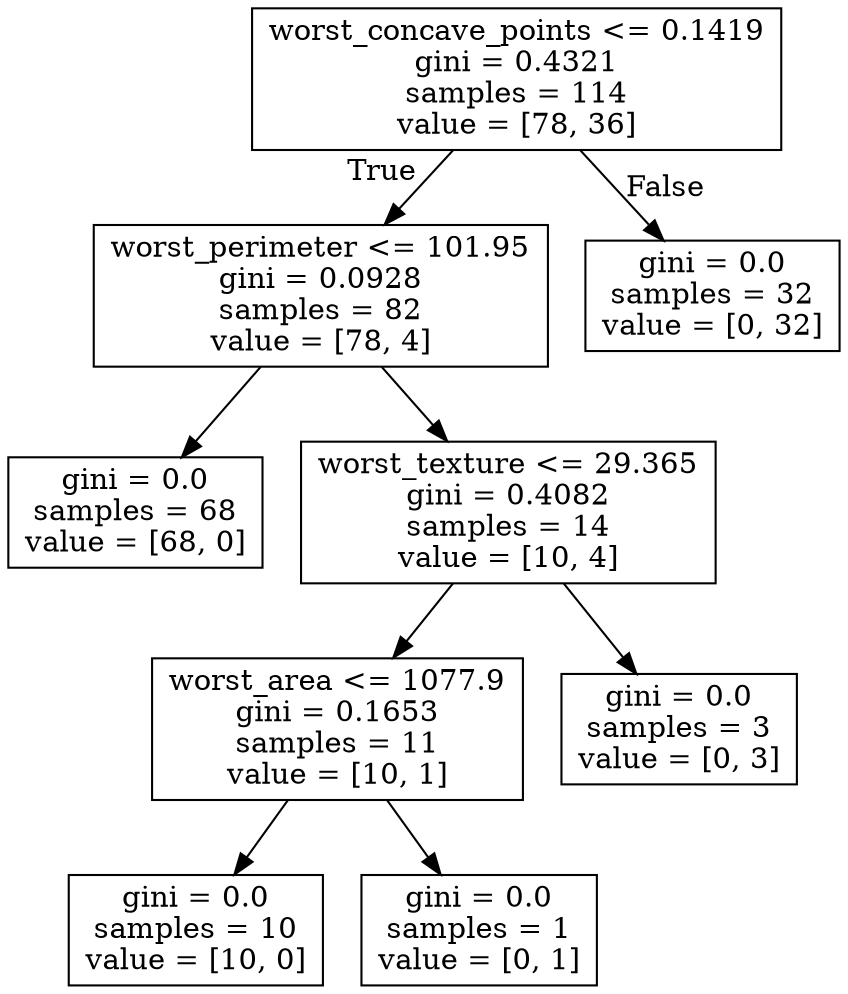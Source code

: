digraph Tree {
node [shape=box] ;
0 [label="worst_concave_points <= 0.1419\ngini = 0.4321\nsamples = 114\nvalue = [78, 36]"] ;
1 [label="worst_perimeter <= 101.95\ngini = 0.0928\nsamples = 82\nvalue = [78, 4]"] ;
0 -> 1 [labeldistance=2.5, labelangle=45, headlabel="True"] ;
2 [label="gini = 0.0\nsamples = 68\nvalue = [68, 0]"] ;
1 -> 2 ;
3 [label="worst_texture <= 29.365\ngini = 0.4082\nsamples = 14\nvalue = [10, 4]"] ;
1 -> 3 ;
4 [label="worst_area <= 1077.9\ngini = 0.1653\nsamples = 11\nvalue = [10, 1]"] ;
3 -> 4 ;
5 [label="gini = 0.0\nsamples = 10\nvalue = [10, 0]"] ;
4 -> 5 ;
6 [label="gini = 0.0\nsamples = 1\nvalue = [0, 1]"] ;
4 -> 6 ;
7 [label="gini = 0.0\nsamples = 3\nvalue = [0, 3]"] ;
3 -> 7 ;
8 [label="gini = 0.0\nsamples = 32\nvalue = [0, 32]"] ;
0 -> 8 [labeldistance=2.5, labelangle=-45, headlabel="False"] ;
}